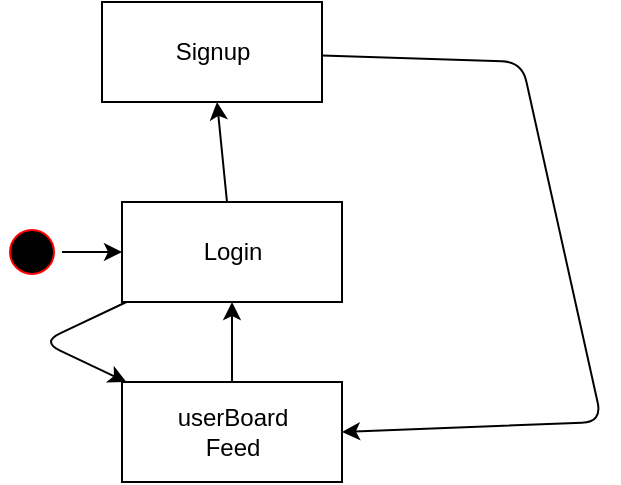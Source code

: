 <mxfile>
    <diagram id="WASaFPpMwYuActGfOw9M" name="Page-1">
        <mxGraphModel dx="382" dy="434" grid="1" gridSize="10" guides="1" tooltips="1" connect="1" arrows="1" fold="1" page="1" pageScale="1" pageWidth="827" pageHeight="1169" math="0" shadow="0">
            <root>
                <mxCell id="0"/>
                <mxCell id="1" parent="0"/>
                <mxCell id="4" style="edgeStyle=none;html=1;" edge="1" parent="1" source="2">
                    <mxGeometry relative="1" as="geometry">
                        <mxPoint x="80" y="195" as="targetPoint"/>
                    </mxGeometry>
                </mxCell>
                <mxCell id="2" value="" style="ellipse;html=1;shape=startState;fillColor=#000000;strokeColor=#ff0000;" vertex="1" parent="1">
                    <mxGeometry x="20" y="180" width="30" height="30" as="geometry"/>
                </mxCell>
                <mxCell id="9" value="" style="edgeStyle=none;html=1;" edge="1" parent="1" source="5" target="7">
                    <mxGeometry relative="1" as="geometry"/>
                </mxCell>
                <mxCell id="11" value="" style="edgeStyle=none;html=1;" edge="1" parent="1" source="5" target="6">
                    <mxGeometry relative="1" as="geometry">
                        <Array as="points">
                            <mxPoint x="40" y="240"/>
                        </Array>
                    </mxGeometry>
                </mxCell>
                <mxCell id="5" value="Login&lt;br&gt;" style="html=1;" vertex="1" parent="1">
                    <mxGeometry x="80" y="170" width="110" height="50" as="geometry"/>
                </mxCell>
                <mxCell id="13" value="" style="edgeStyle=none;html=1;" edge="1" parent="1" source="6" target="5">
                    <mxGeometry relative="1" as="geometry"/>
                </mxCell>
                <mxCell id="6" value="userBoard&lt;br&gt;Feed&lt;br&gt;" style="html=1;" vertex="1" parent="1">
                    <mxGeometry x="80" y="260" width="110" height="50" as="geometry"/>
                </mxCell>
                <mxCell id="10" style="edgeStyle=none;html=1;entryX=1;entryY=0.5;entryDx=0;entryDy=0;" edge="1" parent="1" source="7" target="6">
                    <mxGeometry relative="1" as="geometry">
                        <mxPoint x="310" y="95" as="targetPoint"/>
                        <Array as="points">
                            <mxPoint x="280" y="100"/>
                            <mxPoint x="320" y="280"/>
                        </Array>
                    </mxGeometry>
                </mxCell>
                <mxCell id="7" value="Signup&lt;br&gt;" style="html=1;" vertex="1" parent="1">
                    <mxGeometry x="70" y="70" width="110" height="50" as="geometry"/>
                </mxCell>
            </root>
        </mxGraphModel>
    </diagram>
</mxfile>